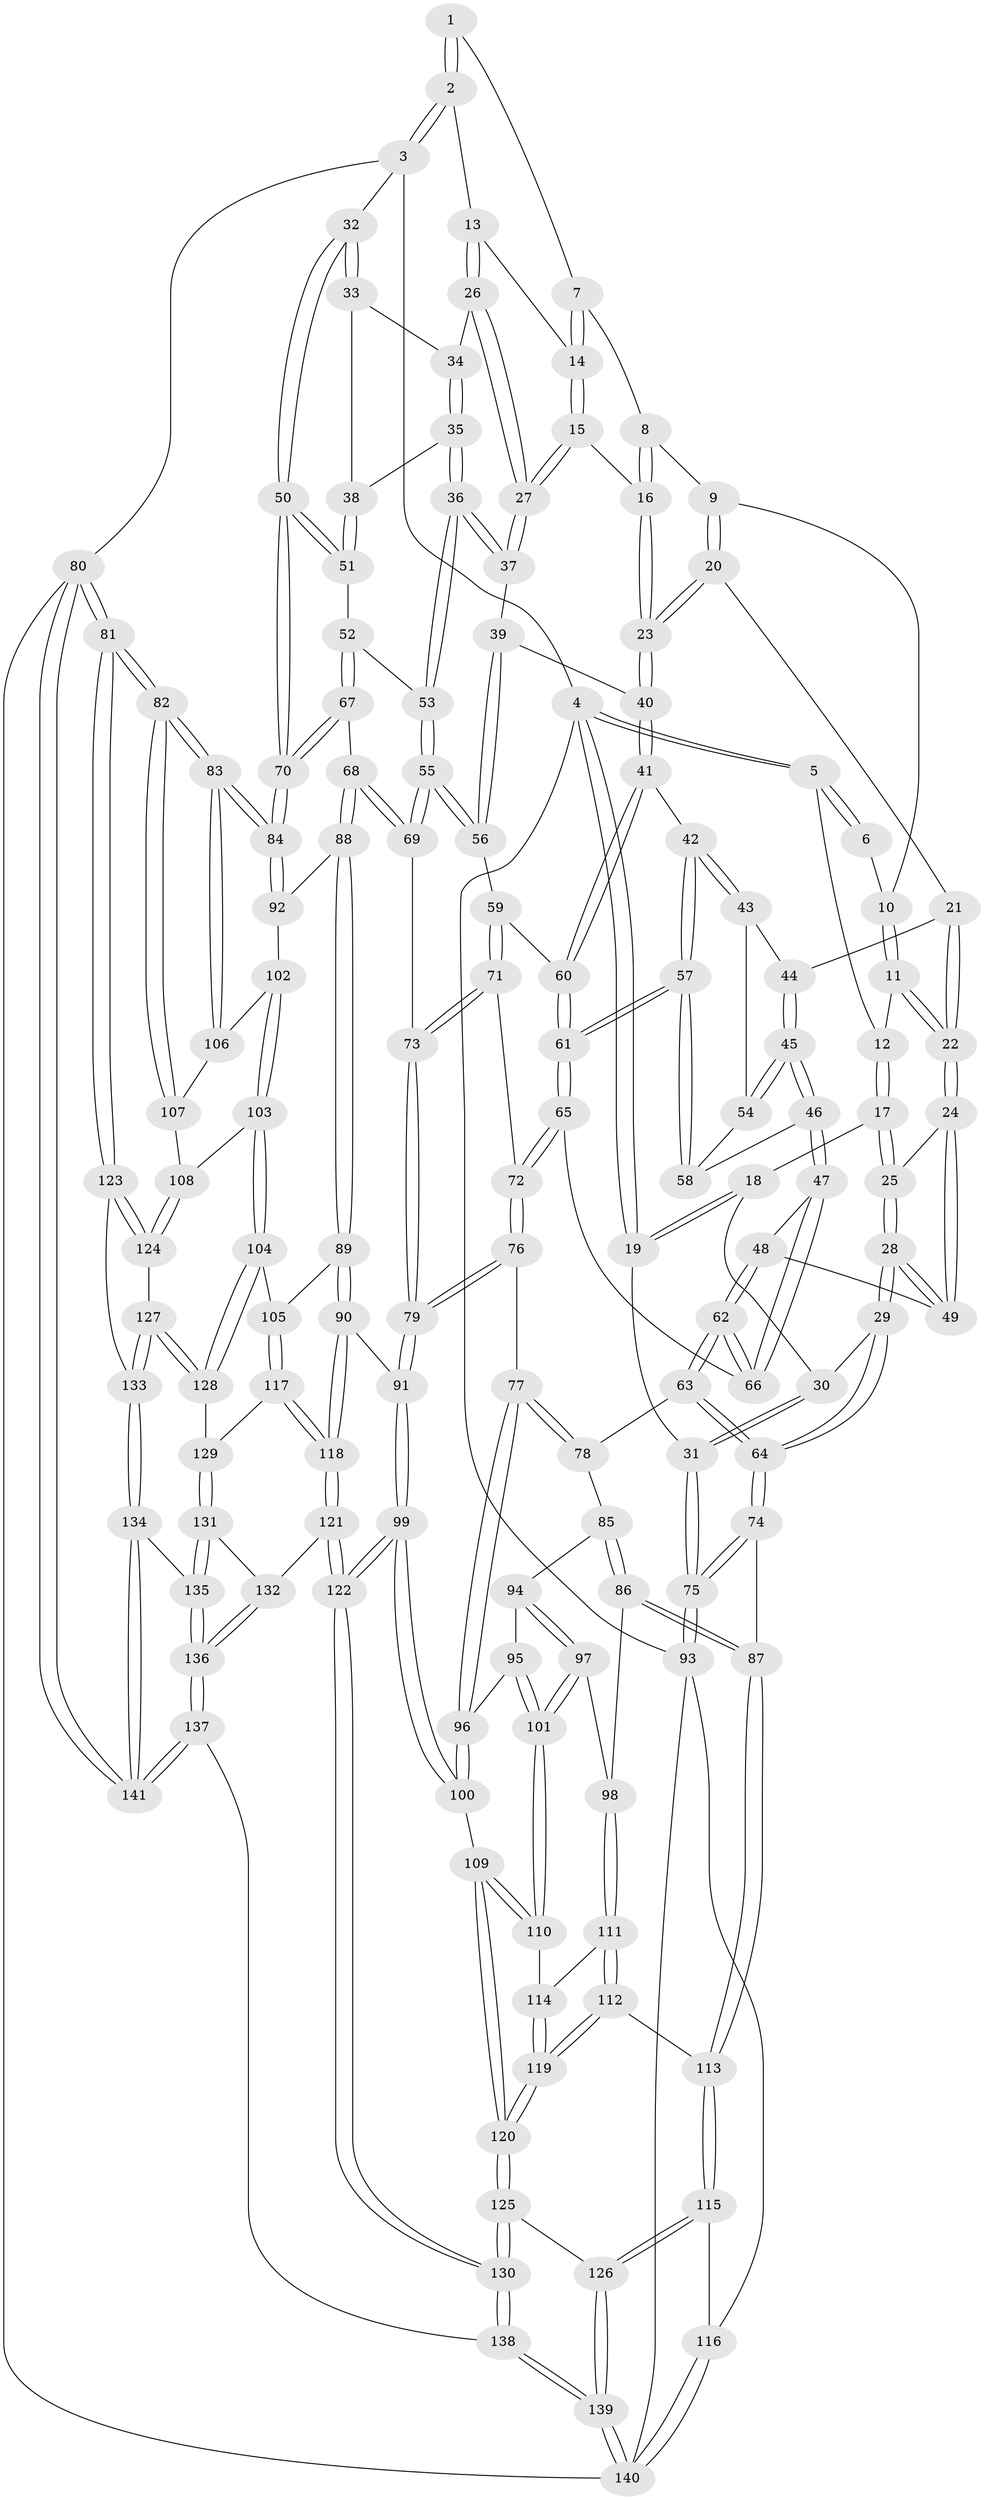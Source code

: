 // Generated by graph-tools (version 1.1) at 2025/03/03/09/25 03:03:25]
// undirected, 141 vertices, 349 edges
graph export_dot {
graph [start="1"]
  node [color=gray90,style=filled];
  1 [pos="+0.7622060306030088+0"];
  2 [pos="+1+0"];
  3 [pos="+1+0"];
  4 [pos="+0+0"];
  5 [pos="+0.12559627352228125+0"];
  6 [pos="+0.43440961627298397+0"];
  7 [pos="+0.6882453147624273+0.0053719858366020655"];
  8 [pos="+0.6793350875376943+0.02664182065500586"];
  9 [pos="+0.5335559450795592+0.08124482228073475"];
  10 [pos="+0.4800490047063914+0"];
  11 [pos="+0.37261494415685853+0.10878035988742522"];
  12 [pos="+0.28612664400600213+0.05537739023507575"];
  13 [pos="+1+0"];
  14 [pos="+0.8200537289431009+0.10128061317877066"];
  15 [pos="+0.7888884135436889+0.1703305595247248"];
  16 [pos="+0.6973321564594067+0.1083793578239028"];
  17 [pos="+0.25479808251463876+0.1366210864762779"];
  18 [pos="+0.19488816973741277+0.15971511472991856"];
  19 [pos="+0+0"];
  20 [pos="+0.5226004231099443+0.1335151474715855"];
  21 [pos="+0.46738233715113614+0.169688986908244"];
  22 [pos="+0.4162676451781906+0.17104784932404246"];
  23 [pos="+0.6161641530391747+0.19367907250451583"];
  24 [pos="+0.4160244487517445+0.17134826766609687"];
  25 [pos="+0.26602531769245796+0.1668382022435404"];
  26 [pos="+0.8912133922171601+0.17003104071259184"];
  27 [pos="+0.7890674142424429+0.17085494289912034"];
  28 [pos="+0.28551311858647027+0.2530601253500166"];
  29 [pos="+0.23311682983071233+0.3125054084873183"];
  30 [pos="+0.18997344669091343+0.17082557236643212"];
  31 [pos="+0+0.33087376715781003"];
  32 [pos="+1+0.24989160656464435"];
  33 [pos="+0.9248501893028633+0.2087220231602884"];
  34 [pos="+0.9144583222411086+0.19857649624635065"];
  35 [pos="+0.8377957455025113+0.23720407846065575"];
  36 [pos="+0.8075036594203454+0.23726915842242677"];
  37 [pos="+0.7868065535852306+0.18412769472452759"];
  38 [pos="+0.8989618718887932+0.24513134144550341"];
  39 [pos="+0.7000150527743234+0.2372414950276435"];
  40 [pos="+0.6226295322258077+0.21483969127120944"];
  41 [pos="+0.6116674347325541+0.24340076731579322"];
  42 [pos="+0.5505382359890535+0.2645093562162046"];
  43 [pos="+0.49484506180773036+0.23964880331381783"];
  44 [pos="+0.46824007833595777+0.17213642110025237"];
  45 [pos="+0.4442879727507323+0.2952684946749488"];
  46 [pos="+0.44155324888176006+0.2983469068428713"];
  47 [pos="+0.43014328095649074+0.3067483477554595"];
  48 [pos="+0.3856752887420951+0.25771800363313296"];
  49 [pos="+0.37426331154079606+0.23088755686379345"];
  50 [pos="+1+0.376923799348053"];
  51 [pos="+0.8986328822990379+0.2992377459444579"];
  52 [pos="+0.8737931197617925+0.3089129005359737"];
  53 [pos="+0.8086440027814658+0.27491216589806694"];
  54 [pos="+0.491956980197529+0.2536197526093061"];
  55 [pos="+0.7591804890362155+0.3349425603076101"];
  56 [pos="+0.7163816910494861+0.31250871903451116"];
  57 [pos="+0.5250706715498116+0.3522491279793403"];
  58 [pos="+0.4991065210006952+0.29537628804590343"];
  59 [pos="+0.6400591019009407+0.33321470694002236"];
  60 [pos="+0.6232571547099203+0.32755560389426325"];
  61 [pos="+0.5288618473565206+0.3901267172570538"];
  62 [pos="+0.33346315347921407+0.42919225676324024"];
  63 [pos="+0.2976857919256362+0.4427187779030266"];
  64 [pos="+0.16841922389558778+0.42917102265159657"];
  65 [pos="+0.5113319851540614+0.42081294231245325"];
  66 [pos="+0.44788349556228035+0.40625150243596564"];
  67 [pos="+0.847629554949873+0.4680296521594708"];
  68 [pos="+0.8320920682772612+0.4714033187173129"];
  69 [pos="+0.7848923952484047+0.4573165603712377"];
  70 [pos="+1+0.4907133433263745"];
  71 [pos="+0.6928456563705108+0.44299005118793344"];
  72 [pos="+0.5255226453557373+0.4457969735526467"];
  73 [pos="+0.7479180985376207+0.46810434182019767"];
  74 [pos="+0.10026631866552652+0.4553934440696674"];
  75 [pos="+0+0.43900425567945706"];
  76 [pos="+0.5330185661538427+0.5453131548506347"];
  77 [pos="+0.5097767088107042+0.5729401173207681"];
  78 [pos="+0.34010020141253927+0.5017462283685048"];
  79 [pos="+0.6615496735987006+0.5857262159824648"];
  80 [pos="+1+1"];
  81 [pos="+1+0.7736018678038382"];
  82 [pos="+1+0.7606605213654293"];
  83 [pos="+1+0.5791789078644554"];
  84 [pos="+1+0.5576922434745267"];
  85 [pos="+0.3712281638279154+0.5952156766870325"];
  86 [pos="+0.30584017613832926+0.6195222986854367"];
  87 [pos="+0.18948550201088674+0.6029567684333837"];
  88 [pos="+0.8206539116946976+0.6188625976755007"];
  89 [pos="+0.7609576055615673+0.6590338905334777"];
  90 [pos="+0.6988820903130438+0.6561081207205508"];
  91 [pos="+0.6683564949642213+0.6055249883192169"];
  92 [pos="+0.8459370277558045+0.6351466701667704"];
  93 [pos="+0+0.673189363546295"];
  94 [pos="+0.37131922770723486+0.5952951216610185"];
  95 [pos="+0.4705800337028487+0.6056368855255698"];
  96 [pos="+0.4964382480191329+0.6005321536285807"];
  97 [pos="+0.3664944884705+0.662442419405081"];
  98 [pos="+0.3408357729403581+0.6678501343953596"];
  99 [pos="+0.519699998533928+0.7190571063927085"];
  100 [pos="+0.519243776218884+0.7187531162645588"];
  101 [pos="+0.3886600837129383+0.6796790259779952"];
  102 [pos="+0.852470824763592+0.6481129002041774"];
  103 [pos="+0.8602802098204858+0.731103454219705"];
  104 [pos="+0.858973379466013+0.7319166004570992"];
  105 [pos="+0.7749572279733586+0.6850724509505145"];
  106 [pos="+0.8948832276501502+0.6700815686246668"];
  107 [pos="+0.9048958390065476+0.7318314195267818"];
  108 [pos="+0.9031273426171743+0.7321273731863864"];
  109 [pos="+0.4800849662375575+0.7323464410837771"];
  110 [pos="+0.3933575854336784+0.6948262357335955"];
  111 [pos="+0.3076394840731904+0.6999045892117253"];
  112 [pos="+0.2888606412669777+0.7107741266070613"];
  113 [pos="+0.2115026514372774+0.6810110430105684"];
  114 [pos="+0.37878430501164817+0.7152822114736803"];
  115 [pos="+0.16411780061718817+0.8135272878547664"];
  116 [pos="+0.11484239303475201+0.8238622331379503"];
  117 [pos="+0.7814461968735217+0.7630625996402901"];
  118 [pos="+0.6471268037403531+0.7837819558603586"];
  119 [pos="+0.3505996390431815+0.8157039296315788"];
  120 [pos="+0.3589169973195957+0.8518922558219953"];
  121 [pos="+0.6352750822360398+0.7978995010953711"];
  122 [pos="+0.6070413157061857+0.8055379412780639"];
  123 [pos="+0.9505217426038617+0.8500329174755349"];
  124 [pos="+0.8912899736381366+0.7827853346805531"];
  125 [pos="+0.35612702679443264+0.8654673395230489"];
  126 [pos="+0.2916201921232101+0.899522324528909"];
  127 [pos="+0.8485031635842953+0.8056838994780819"];
  128 [pos="+0.8265815881173592+0.7795683519028862"];
  129 [pos="+0.8105012098027419+0.7808711270642489"];
  130 [pos="+0.5294666530278318+0.9477778030514411"];
  131 [pos="+0.7947519092796546+0.8075826997155667"];
  132 [pos="+0.6953766418754822+0.8428663945373112"];
  133 [pos="+0.8856706175525684+0.8715481425810292"];
  134 [pos="+0.879325490858364+0.8793709577069757"];
  135 [pos="+0.792081088766145+0.8887711927582431"];
  136 [pos="+0.7531230995766198+0.9093269383094356"];
  137 [pos="+0.7146933495803778+1"];
  138 [pos="+0.5944349345550107+1"];
  139 [pos="+0.1549255716366272+1"];
  140 [pos="+0+1"];
  141 [pos="+0.8963444844440558+1"];
  1 -- 2;
  1 -- 2;
  1 -- 7;
  2 -- 3;
  2 -- 3;
  2 -- 13;
  3 -- 4;
  3 -- 32;
  3 -- 80;
  4 -- 5;
  4 -- 5;
  4 -- 19;
  4 -- 19;
  4 -- 93;
  5 -- 6;
  5 -- 6;
  5 -- 12;
  6 -- 10;
  7 -- 8;
  7 -- 14;
  7 -- 14;
  8 -- 9;
  8 -- 16;
  8 -- 16;
  9 -- 10;
  9 -- 20;
  9 -- 20;
  10 -- 11;
  10 -- 11;
  11 -- 12;
  11 -- 22;
  11 -- 22;
  12 -- 17;
  12 -- 17;
  13 -- 14;
  13 -- 26;
  13 -- 26;
  14 -- 15;
  14 -- 15;
  15 -- 16;
  15 -- 27;
  15 -- 27;
  16 -- 23;
  16 -- 23;
  17 -- 18;
  17 -- 25;
  17 -- 25;
  18 -- 19;
  18 -- 19;
  18 -- 30;
  19 -- 31;
  20 -- 21;
  20 -- 23;
  20 -- 23;
  21 -- 22;
  21 -- 22;
  21 -- 44;
  22 -- 24;
  22 -- 24;
  23 -- 40;
  23 -- 40;
  24 -- 25;
  24 -- 49;
  24 -- 49;
  25 -- 28;
  25 -- 28;
  26 -- 27;
  26 -- 27;
  26 -- 34;
  27 -- 37;
  27 -- 37;
  28 -- 29;
  28 -- 29;
  28 -- 49;
  28 -- 49;
  29 -- 30;
  29 -- 64;
  29 -- 64;
  30 -- 31;
  30 -- 31;
  31 -- 75;
  31 -- 75;
  32 -- 33;
  32 -- 33;
  32 -- 50;
  32 -- 50;
  33 -- 34;
  33 -- 38;
  34 -- 35;
  34 -- 35;
  35 -- 36;
  35 -- 36;
  35 -- 38;
  36 -- 37;
  36 -- 37;
  36 -- 53;
  36 -- 53;
  37 -- 39;
  38 -- 51;
  38 -- 51;
  39 -- 40;
  39 -- 56;
  39 -- 56;
  40 -- 41;
  40 -- 41;
  41 -- 42;
  41 -- 60;
  41 -- 60;
  42 -- 43;
  42 -- 43;
  42 -- 57;
  42 -- 57;
  43 -- 44;
  43 -- 54;
  44 -- 45;
  44 -- 45;
  45 -- 46;
  45 -- 46;
  45 -- 54;
  45 -- 54;
  46 -- 47;
  46 -- 47;
  46 -- 58;
  47 -- 48;
  47 -- 66;
  47 -- 66;
  48 -- 49;
  48 -- 62;
  48 -- 62;
  50 -- 51;
  50 -- 51;
  50 -- 70;
  50 -- 70;
  51 -- 52;
  52 -- 53;
  52 -- 67;
  52 -- 67;
  53 -- 55;
  53 -- 55;
  54 -- 58;
  55 -- 56;
  55 -- 56;
  55 -- 69;
  55 -- 69;
  56 -- 59;
  57 -- 58;
  57 -- 58;
  57 -- 61;
  57 -- 61;
  59 -- 60;
  59 -- 71;
  59 -- 71;
  60 -- 61;
  60 -- 61;
  61 -- 65;
  61 -- 65;
  62 -- 63;
  62 -- 63;
  62 -- 66;
  62 -- 66;
  63 -- 64;
  63 -- 64;
  63 -- 78;
  64 -- 74;
  64 -- 74;
  65 -- 66;
  65 -- 72;
  65 -- 72;
  67 -- 68;
  67 -- 70;
  67 -- 70;
  68 -- 69;
  68 -- 69;
  68 -- 88;
  68 -- 88;
  69 -- 73;
  70 -- 84;
  70 -- 84;
  71 -- 72;
  71 -- 73;
  71 -- 73;
  72 -- 76;
  72 -- 76;
  73 -- 79;
  73 -- 79;
  74 -- 75;
  74 -- 75;
  74 -- 87;
  75 -- 93;
  75 -- 93;
  76 -- 77;
  76 -- 79;
  76 -- 79;
  77 -- 78;
  77 -- 78;
  77 -- 96;
  77 -- 96;
  78 -- 85;
  79 -- 91;
  79 -- 91;
  80 -- 81;
  80 -- 81;
  80 -- 141;
  80 -- 141;
  80 -- 140;
  81 -- 82;
  81 -- 82;
  81 -- 123;
  81 -- 123;
  82 -- 83;
  82 -- 83;
  82 -- 107;
  82 -- 107;
  83 -- 84;
  83 -- 84;
  83 -- 106;
  83 -- 106;
  84 -- 92;
  84 -- 92;
  85 -- 86;
  85 -- 86;
  85 -- 94;
  86 -- 87;
  86 -- 87;
  86 -- 98;
  87 -- 113;
  87 -- 113;
  88 -- 89;
  88 -- 89;
  88 -- 92;
  89 -- 90;
  89 -- 90;
  89 -- 105;
  90 -- 91;
  90 -- 118;
  90 -- 118;
  91 -- 99;
  91 -- 99;
  92 -- 102;
  93 -- 116;
  93 -- 140;
  94 -- 95;
  94 -- 97;
  94 -- 97;
  95 -- 96;
  95 -- 101;
  95 -- 101;
  96 -- 100;
  96 -- 100;
  97 -- 98;
  97 -- 101;
  97 -- 101;
  98 -- 111;
  98 -- 111;
  99 -- 100;
  99 -- 100;
  99 -- 122;
  99 -- 122;
  100 -- 109;
  101 -- 110;
  101 -- 110;
  102 -- 103;
  102 -- 103;
  102 -- 106;
  103 -- 104;
  103 -- 104;
  103 -- 108;
  104 -- 105;
  104 -- 128;
  104 -- 128;
  105 -- 117;
  105 -- 117;
  106 -- 107;
  107 -- 108;
  108 -- 124;
  108 -- 124;
  109 -- 110;
  109 -- 110;
  109 -- 120;
  109 -- 120;
  110 -- 114;
  111 -- 112;
  111 -- 112;
  111 -- 114;
  112 -- 113;
  112 -- 119;
  112 -- 119;
  113 -- 115;
  113 -- 115;
  114 -- 119;
  114 -- 119;
  115 -- 116;
  115 -- 126;
  115 -- 126;
  116 -- 140;
  116 -- 140;
  117 -- 118;
  117 -- 118;
  117 -- 129;
  118 -- 121;
  118 -- 121;
  119 -- 120;
  119 -- 120;
  120 -- 125;
  120 -- 125;
  121 -- 122;
  121 -- 122;
  121 -- 132;
  122 -- 130;
  122 -- 130;
  123 -- 124;
  123 -- 124;
  123 -- 133;
  124 -- 127;
  125 -- 126;
  125 -- 130;
  125 -- 130;
  126 -- 139;
  126 -- 139;
  127 -- 128;
  127 -- 128;
  127 -- 133;
  127 -- 133;
  128 -- 129;
  129 -- 131;
  129 -- 131;
  130 -- 138;
  130 -- 138;
  131 -- 132;
  131 -- 135;
  131 -- 135;
  132 -- 136;
  132 -- 136;
  133 -- 134;
  133 -- 134;
  134 -- 135;
  134 -- 141;
  134 -- 141;
  135 -- 136;
  135 -- 136;
  136 -- 137;
  136 -- 137;
  137 -- 138;
  137 -- 141;
  137 -- 141;
  138 -- 139;
  138 -- 139;
  139 -- 140;
  139 -- 140;
}
